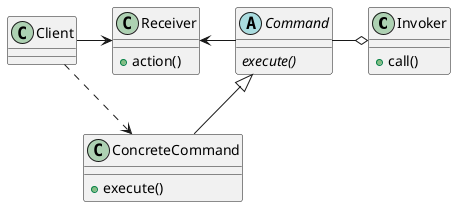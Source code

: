 @startuml command

class Invoker{
  + call()
}
abstract Command{
  {abstract} execute()
}
class ConcreteCommand{
  + execute()
}
class Receiver{
  + action()
}
class Client

Client -right-> Receiver
Client ..> ConcreteCommand
Invoker o-left- Command
ConcreteCommand -up-|> Command
Command -left-> Receiver
@enduml
